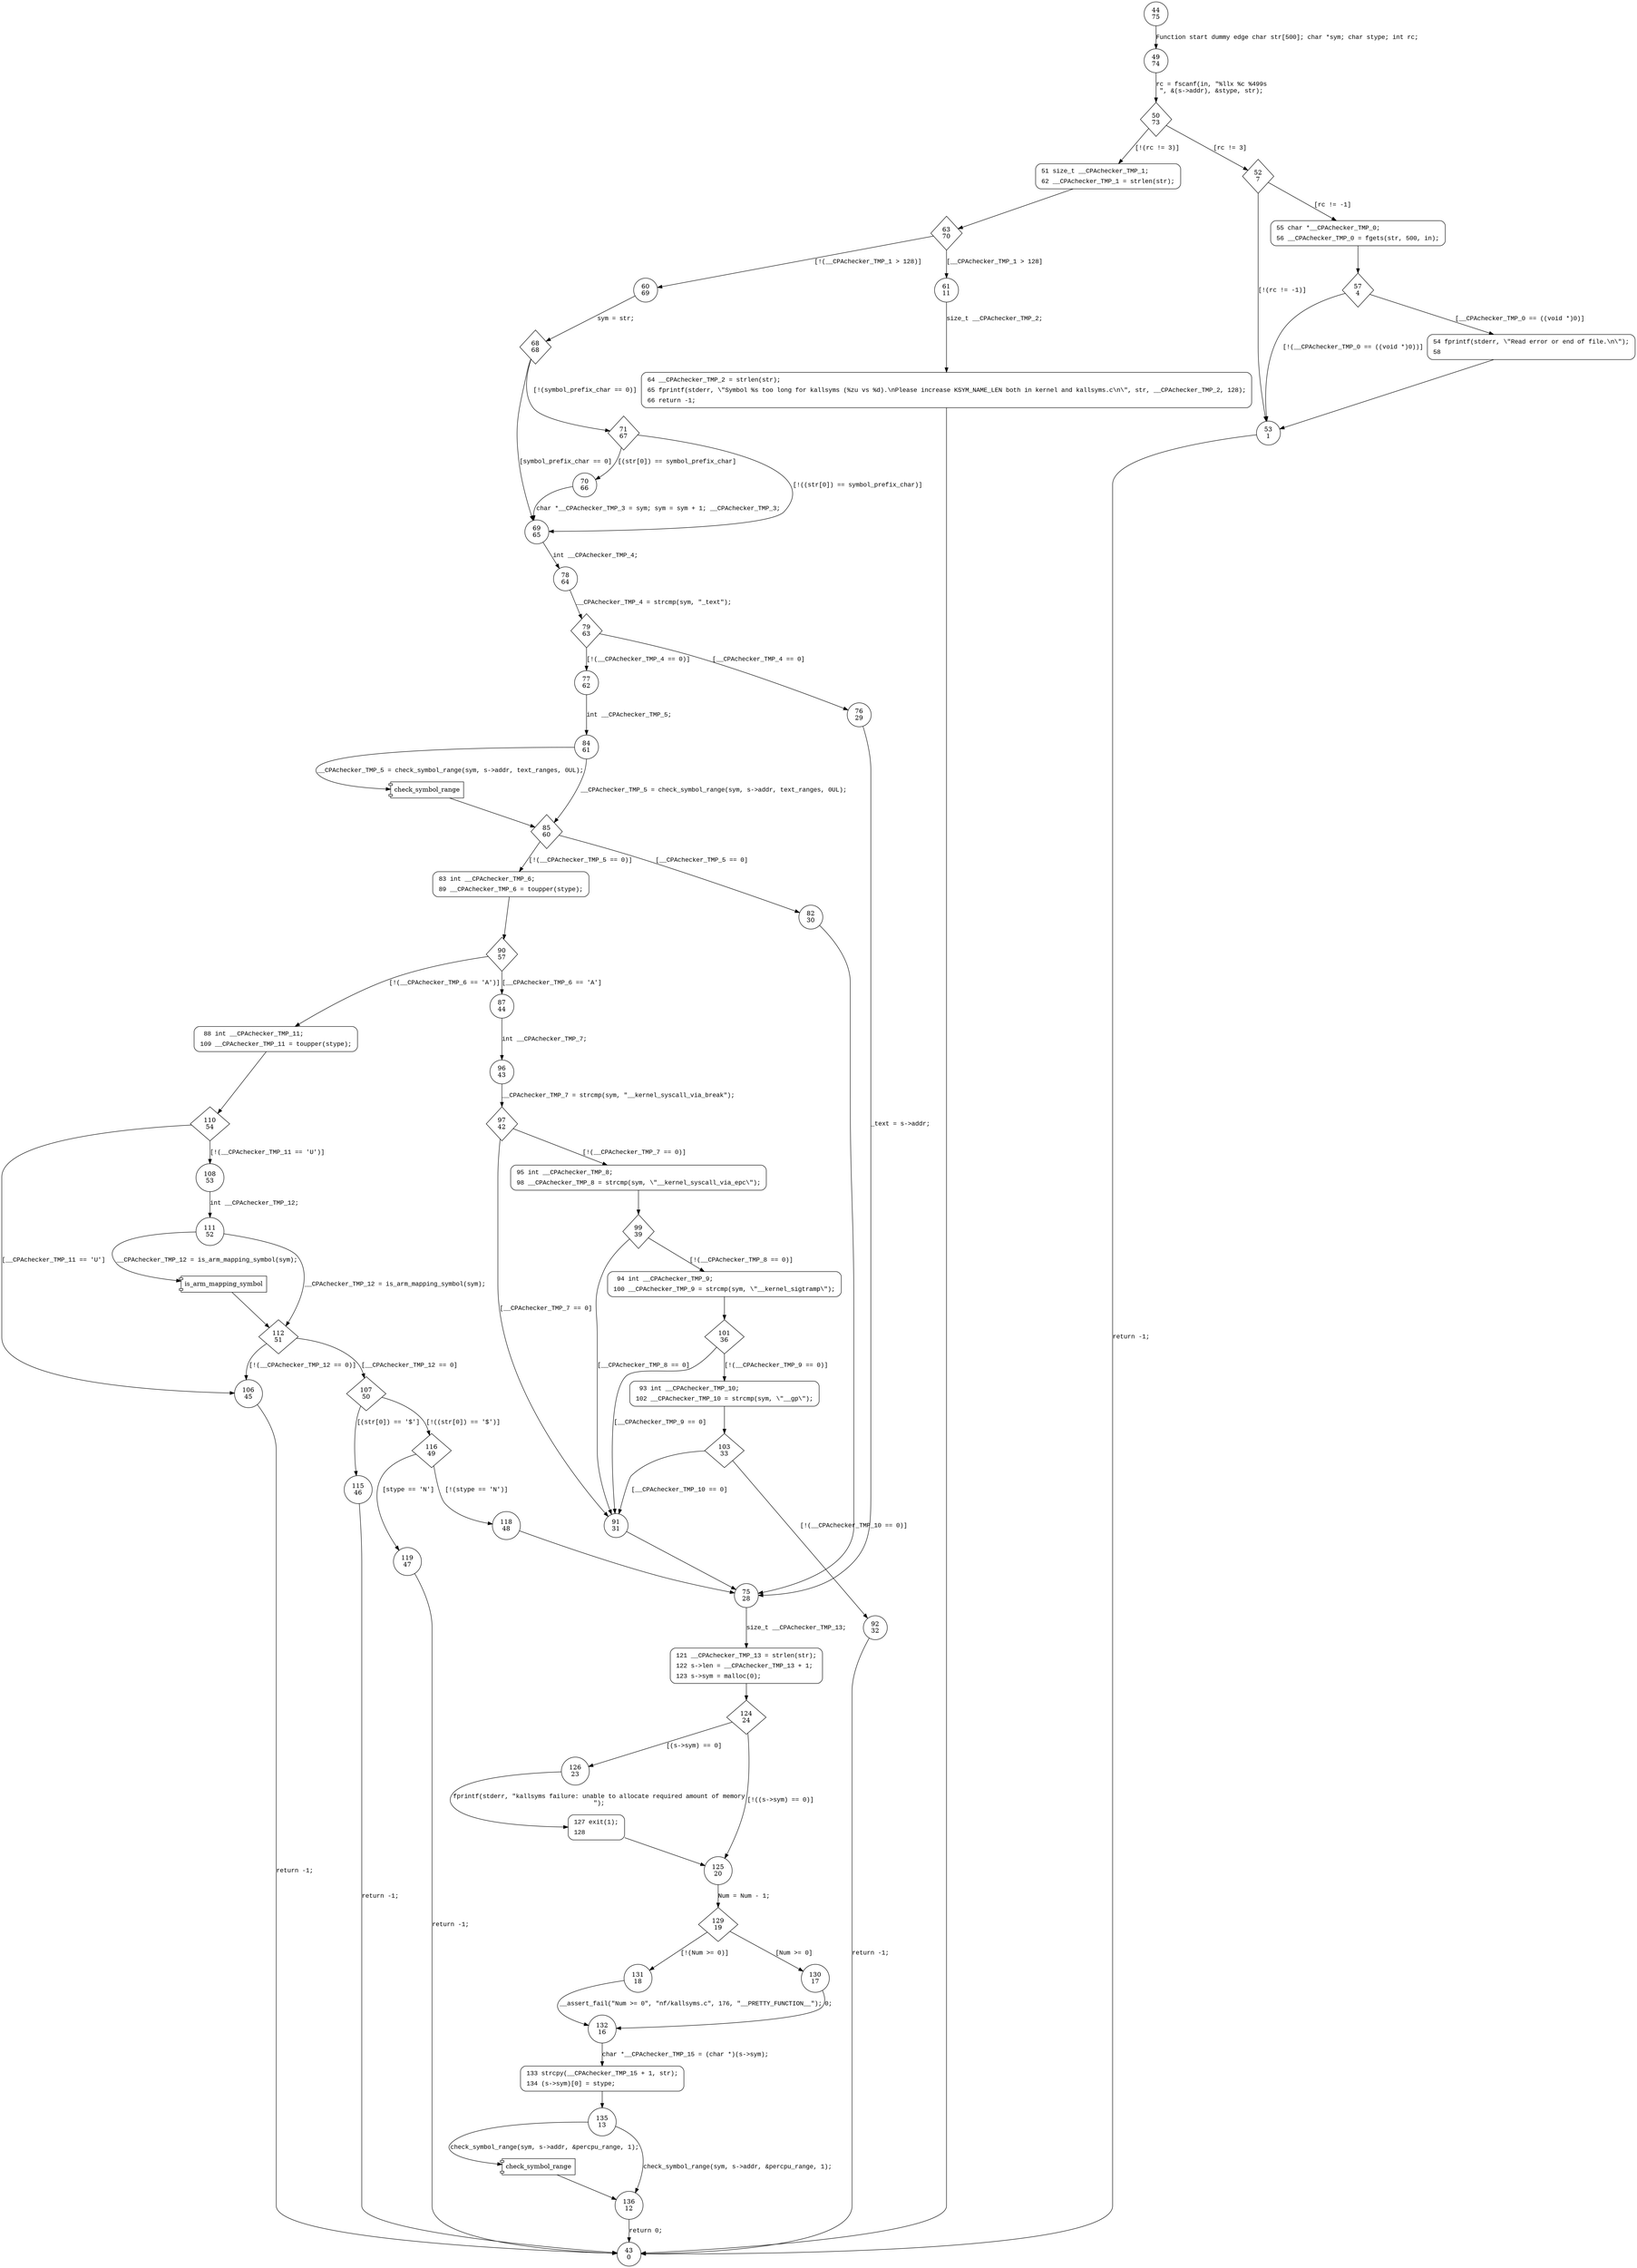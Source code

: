 digraph read_symbol {
44 [shape="circle" label="44\n75"]
49 [shape="circle" label="49\n74"]
50 [shape="diamond" label="50\n73"]
52 [shape="diamond" label="52\n7"]
51 [shape="circle" label="51\n72"]
63 [shape="diamond" label="63\n70"]
61 [shape="circle" label="61\n11"]
60 [shape="circle" label="60\n69"]
68 [shape="diamond" label="68\n68"]
69 [shape="circle" label="69\n65"]
71 [shape="diamond" label="71\n67"]
70 [shape="circle" label="70\n66"]
78 [shape="circle" label="78\n64"]
79 [shape="diamond" label="79\n63"]
76 [shape="circle" label="76\n29"]
77 [shape="circle" label="77\n62"]
84 [shape="circle" label="84\n61"]
85 [shape="diamond" label="85\n60"]
82 [shape="circle" label="82\n30"]
83 [shape="circle" label="83\n59"]
90 [shape="diamond" label="90\n57"]
87 [shape="circle" label="87\n44"]
88 [shape="circle" label="88\n56"]
110 [shape="diamond" label="110\n54"]
106 [shape="circle" label="106\n45"]
108 [shape="circle" label="108\n53"]
111 [shape="circle" label="111\n52"]
112 [shape="diamond" label="112\n51"]
107 [shape="diamond" label="107\n50"]
43 [shape="circle" label="43\n0"]
115 [shape="circle" label="115\n46"]
116 [shape="diamond" label="116\n49"]
119 [shape="circle" label="119\n47"]
118 [shape="circle" label="118\n48"]
75 [shape="circle" label="75\n28"]
121 [shape="circle" label="121\n27"]
124 [shape="diamond" label="124\n24"]
126 [shape="circle" label="126\n23"]
125 [shape="circle" label="125\n20"]
129 [shape="diamond" label="129\n19"]
130 [shape="circle" label="130\n17"]
131 [shape="circle" label="131\n18"]
132 [shape="circle" label="132\n16"]
133 [shape="circle" label="133\n15"]
135 [shape="circle" label="135\n13"]
136 [shape="circle" label="136\n12"]
127 [shape="circle" label="127\n22"]
96 [shape="circle" label="96\n43"]
97 [shape="diamond" label="97\n42"]
91 [shape="circle" label="91\n31"]
95 [shape="circle" label="95\n41"]
99 [shape="diamond" label="99\n39"]
94 [shape="circle" label="94\n38"]
101 [shape="diamond" label="101\n36"]
93 [shape="circle" label="93\n35"]
103 [shape="diamond" label="103\n33"]
92 [shape="circle" label="92\n32"]
64 [shape="circle" label="64\n10"]
55 [shape="circle" label="55\n6"]
53 [shape="circle" label="53\n1"]
57 [shape="diamond" label="57\n4"]
54 [shape="circle" label="54\n3"]
51 [style="filled,bold" penwidth="1" fillcolor="white" fontname="Courier New" shape="Mrecord" label=<<table border="0" cellborder="0" cellpadding="3" bgcolor="white"><tr><td align="right">51</td><td align="left">size_t __CPAchecker_TMP_1;</td></tr><tr><td align="right">62</td><td align="left">__CPAchecker_TMP_1 = strlen(str);</td></tr></table>>]
51 -> 63[label=""]
83 [style="filled,bold" penwidth="1" fillcolor="white" fontname="Courier New" shape="Mrecord" label=<<table border="0" cellborder="0" cellpadding="3" bgcolor="white"><tr><td align="right">83</td><td align="left">int __CPAchecker_TMP_6;</td></tr><tr><td align="right">89</td><td align="left">__CPAchecker_TMP_6 = toupper(stype);</td></tr></table>>]
83 -> 90[label=""]
88 [style="filled,bold" penwidth="1" fillcolor="white" fontname="Courier New" shape="Mrecord" label=<<table border="0" cellborder="0" cellpadding="3" bgcolor="white"><tr><td align="right">88</td><td align="left">int __CPAchecker_TMP_11;</td></tr><tr><td align="right">109</td><td align="left">__CPAchecker_TMP_11 = toupper(stype);</td></tr></table>>]
88 -> 110[label=""]
121 [style="filled,bold" penwidth="1" fillcolor="white" fontname="Courier New" shape="Mrecord" label=<<table border="0" cellborder="0" cellpadding="3" bgcolor="white"><tr><td align="right">121</td><td align="left">__CPAchecker_TMP_13 = strlen(str);</td></tr><tr><td align="right">122</td><td align="left">s-&gt;len = __CPAchecker_TMP_13 + 1;</td></tr><tr><td align="right">123</td><td align="left">s-&gt;sym = malloc(0);</td></tr></table>>]
121 -> 124[label=""]
133 [style="filled,bold" penwidth="1" fillcolor="white" fontname="Courier New" shape="Mrecord" label=<<table border="0" cellborder="0" cellpadding="3" bgcolor="white"><tr><td align="right">133</td><td align="left">strcpy(__CPAchecker_TMP_15 + 1, str);</td></tr><tr><td align="right">134</td><td align="left">(s-&gt;sym)[0] = stype;</td></tr></table>>]
133 -> 135[label=""]
127 [style="filled,bold" penwidth="1" fillcolor="white" fontname="Courier New" shape="Mrecord" label=<<table border="0" cellborder="0" cellpadding="3" bgcolor="white"><tr><td align="right">127</td><td align="left">exit(1);</td></tr><tr><td align="right">128</td><td align="left"></td></tr></table>>]
127 -> 125[label=""]
95 [style="filled,bold" penwidth="1" fillcolor="white" fontname="Courier New" shape="Mrecord" label=<<table border="0" cellborder="0" cellpadding="3" bgcolor="white"><tr><td align="right">95</td><td align="left">int __CPAchecker_TMP_8;</td></tr><tr><td align="right">98</td><td align="left">__CPAchecker_TMP_8 = strcmp(sym, \"__kernel_syscall_via_epc\");</td></tr></table>>]
95 -> 99[label=""]
94 [style="filled,bold" penwidth="1" fillcolor="white" fontname="Courier New" shape="Mrecord" label=<<table border="0" cellborder="0" cellpadding="3" bgcolor="white"><tr><td align="right">94</td><td align="left">int __CPAchecker_TMP_9;</td></tr><tr><td align="right">100</td><td align="left">__CPAchecker_TMP_9 = strcmp(sym, \"__kernel_sigtramp\");</td></tr></table>>]
94 -> 101[label=""]
93 [style="filled,bold" penwidth="1" fillcolor="white" fontname="Courier New" shape="Mrecord" label=<<table border="0" cellborder="0" cellpadding="3" bgcolor="white"><tr><td align="right">93</td><td align="left">int __CPAchecker_TMP_10;</td></tr><tr><td align="right">102</td><td align="left">__CPAchecker_TMP_10 = strcmp(sym, \"__gp\");</td></tr></table>>]
93 -> 103[label=""]
64 [style="filled,bold" penwidth="1" fillcolor="white" fontname="Courier New" shape="Mrecord" label=<<table border="0" cellborder="0" cellpadding="3" bgcolor="white"><tr><td align="right">64</td><td align="left">__CPAchecker_TMP_2 = strlen(str);</td></tr><tr><td align="right">65</td><td align="left">fprintf(stderr, \"Symbol %s too long for kallsyms (%zu vs %d).\nPlease increase KSYM_NAME_LEN both in kernel and kallsyms.c\n\", str, __CPAchecker_TMP_2, 128);</td></tr><tr><td align="right">66</td><td align="left">return -1;</td></tr></table>>]
64 -> 43[label=""]
55 [style="filled,bold" penwidth="1" fillcolor="white" fontname="Courier New" shape="Mrecord" label=<<table border="0" cellborder="0" cellpadding="3" bgcolor="white"><tr><td align="right">55</td><td align="left">char *__CPAchecker_TMP_0;</td></tr><tr><td align="right">56</td><td align="left">__CPAchecker_TMP_0 = fgets(str, 500, in);</td></tr></table>>]
55 -> 57[label=""]
54 [style="filled,bold" penwidth="1" fillcolor="white" fontname="Courier New" shape="Mrecord" label=<<table border="0" cellborder="0" cellpadding="3" bgcolor="white"><tr><td align="right">54</td><td align="left">fprintf(stderr, \"Read error or end of file.\n\");</td></tr><tr><td align="right">58</td><td align="left"></td></tr></table>>]
54 -> 53[label=""]
44 -> 49 [label="Function start dummy edge char str[500]; char *sym; char stype; int rc;" fontname="Courier New"]
50 -> 52 [label="[rc != 3]" fontname="Courier New"]
50 -> 51 [label="[!(rc != 3)]" fontname="Courier New"]
63 -> 61 [label="[__CPAchecker_TMP_1 > 128]" fontname="Courier New"]
63 -> 60 [label="[!(__CPAchecker_TMP_1 > 128)]" fontname="Courier New"]
68 -> 69 [label="[symbol_prefix_char == 0]" fontname="Courier New"]
68 -> 71 [label="[!(symbol_prefix_char == 0)]" fontname="Courier New"]
71 -> 70 [label="[(str[0]) == symbol_prefix_char]" fontname="Courier New"]
71 -> 69 [label="[!((str[0]) == symbol_prefix_char)]" fontname="Courier New"]
69 -> 78 [label="int __CPAchecker_TMP_4;" fontname="Courier New"]
79 -> 76 [label="[__CPAchecker_TMP_4 == 0]" fontname="Courier New"]
79 -> 77 [label="[!(__CPAchecker_TMP_4 == 0)]" fontname="Courier New"]
100026 [shape="component" label="check_symbol_range"]
84 -> 100026 [label="__CPAchecker_TMP_5 = check_symbol_range(sym, s->addr, text_ranges, 0UL);" fontname="Courier New"]
100026 -> 85 [label="" fontname="Courier New"]
84 -> 85 [label="__CPAchecker_TMP_5 = check_symbol_range(sym, s->addr, text_ranges, 0UL);" fontname="Courier New"]
85 -> 82 [label="[__CPAchecker_TMP_5 == 0]" fontname="Courier New"]
85 -> 83 [label="[!(__CPAchecker_TMP_5 == 0)]" fontname="Courier New"]
90 -> 87 [label="[__CPAchecker_TMP_6 == 'A']" fontname="Courier New"]
90 -> 88 [label="[!(__CPAchecker_TMP_6 == 'A')]" fontname="Courier New"]
110 -> 106 [label="[__CPAchecker_TMP_11 == 'U']" fontname="Courier New"]
110 -> 108 [label="[!(__CPAchecker_TMP_11 == 'U')]" fontname="Courier New"]
100027 [shape="component" label="is_arm_mapping_symbol"]
111 -> 100027 [label="__CPAchecker_TMP_12 = is_arm_mapping_symbol(sym);" fontname="Courier New"]
100027 -> 112 [label="" fontname="Courier New"]
111 -> 112 [label="__CPAchecker_TMP_12 = is_arm_mapping_symbol(sym);" fontname="Courier New"]
112 -> 107 [label="[__CPAchecker_TMP_12 == 0]" fontname="Courier New"]
112 -> 106 [label="[!(__CPAchecker_TMP_12 == 0)]" fontname="Courier New"]
106 -> 43 [label="return -1;" fontname="Courier New"]
107 -> 115 [label="[(str[0]) == '$']" fontname="Courier New"]
107 -> 116 [label="[!((str[0]) == '$')]" fontname="Courier New"]
116 -> 119 [label="[stype == 'N']" fontname="Courier New"]
116 -> 118 [label="[!(stype == 'N')]" fontname="Courier New"]
75 -> 121 [label="size_t __CPAchecker_TMP_13;" fontname="Courier New"]
124 -> 126 [label="[(s->sym) == 0]" fontname="Courier New"]
124 -> 125 [label="[!((s->sym) == 0)]" fontname="Courier New"]
125 -> 129 [label="Num = Num - 1;" fontname="Courier New"]
129 -> 130 [label="[Num >= 0]" fontname="Courier New"]
129 -> 131 [label="[!(Num >= 0)]" fontname="Courier New"]
132 -> 133 [label="char *__CPAchecker_TMP_15 = (char *)(s->sym);" fontname="Courier New"]
100028 [shape="component" label="check_symbol_range"]
135 -> 100028 [label="check_symbol_range(sym, s->addr, &percpu_range, 1);" fontname="Courier New"]
100028 -> 136 [label="" fontname="Courier New"]
135 -> 136 [label="check_symbol_range(sym, s->addr, &percpu_range, 1);" fontname="Courier New"]
136 -> 43 [label="return 0;" fontname="Courier New"]
126 -> 127 [label="fprintf(stderr, \"kallsyms failure: unable to allocate required amount of memory\n\");" fontname="Courier New"]
119 -> 43 [label="return -1;" fontname="Courier New"]
87 -> 96 [label="int __CPAchecker_TMP_7;" fontname="Courier New"]
97 -> 91 [label="[__CPAchecker_TMP_7 == 0]" fontname="Courier New"]
97 -> 95 [label="[!(__CPAchecker_TMP_7 == 0)]" fontname="Courier New"]
99 -> 91 [label="[__CPAchecker_TMP_8 == 0]" fontname="Courier New"]
99 -> 94 [label="[!(__CPAchecker_TMP_8 == 0)]" fontname="Courier New"]
101 -> 91 [label="[__CPAchecker_TMP_9 == 0]" fontname="Courier New"]
101 -> 93 [label="[!(__CPAchecker_TMP_9 == 0)]" fontname="Courier New"]
103 -> 91 [label="[__CPAchecker_TMP_10 == 0]" fontname="Courier New"]
103 -> 92 [label="[!(__CPAchecker_TMP_10 == 0)]" fontname="Courier New"]
91 -> 75 [label="" fontname="Courier New"]
76 -> 75 [label="_text = s->addr; " fontname="Courier New"]
61 -> 64 [label="size_t __CPAchecker_TMP_2;" fontname="Courier New"]
52 -> 55 [label="[rc != -1]" fontname="Courier New"]
52 -> 53 [label="[!(rc != -1)]" fontname="Courier New"]
53 -> 43 [label="return -1;" fontname="Courier New"]
57 -> 54 [label="[__CPAchecker_TMP_0 == ((void *)0)]" fontname="Courier New"]
57 -> 53 [label="[!(__CPAchecker_TMP_0 == ((void *)0))]" fontname="Courier New"]
49 -> 50 [label="rc = fscanf(in, \"%llx %c %499s\n\", &(s->addr), &stype, str);" fontname="Courier New"]
60 -> 68 [label="sym = str;" fontname="Courier New"]
78 -> 79 [label="__CPAchecker_TMP_4 = strcmp(sym, \"_text\");" fontname="Courier New"]
77 -> 84 [label="int __CPAchecker_TMP_5;" fontname="Courier New"]
108 -> 111 [label="int __CPAchecker_TMP_12;" fontname="Courier New"]
118 -> 75 [label="" fontname="Courier New"]
131 -> 132 [label="__assert_fail(\"Num >= 0\", \"nf/kallsyms.c\", 176, \"__PRETTY_FUNCTION__\");" fontname="Courier New"]
130 -> 132 [label="0;" fontname="Courier New"]
115 -> 43 [label="return -1;" fontname="Courier New"]
96 -> 97 [label="__CPAchecker_TMP_7 = strcmp(sym, \"__kernel_syscall_via_break\");" fontname="Courier New"]
92 -> 43 [label="return -1;" fontname="Courier New"]
82 -> 75 [label="" fontname="Courier New"]
70 -> 69 [label="char *__CPAchecker_TMP_3 = sym; sym = sym + 1; __CPAchecker_TMP_3; " fontname="Courier New"]
}